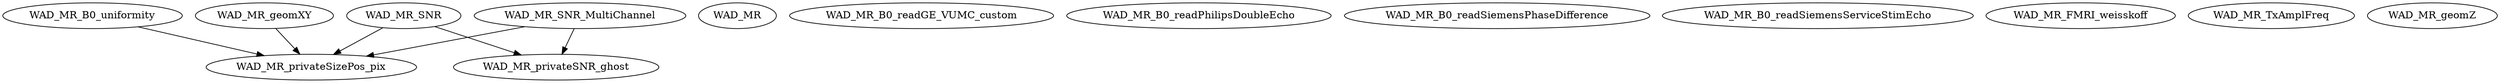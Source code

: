/* Created by mdot for Matlab */
digraph m2html {
  WAD_MR_B0_uniformity -> WAD_MR_privateSizePos_pix;
  WAD_MR_SNR -> WAD_MR_privateSNR_ghost;
  WAD_MR_SNR -> WAD_MR_privateSizePos_pix;
  WAD_MR_SNR_MultiChannel -> WAD_MR_privateSNR_ghost;
  WAD_MR_SNR_MultiChannel -> WAD_MR_privateSizePos_pix;
  WAD_MR_geomXY -> WAD_MR_privateSizePos_pix;

  WAD_MR [URL="WAD_MR.html"];
  WAD_MR_B0_readGE_VUMC_custom [URL="WAD_MR_B0_readGE_VUMC_custom.html"];
  WAD_MR_B0_readPhilipsDoubleEcho [URL="WAD_MR_B0_readPhilipsDoubleEcho.html"];
  WAD_MR_B0_readSiemensPhaseDifference [URL="WAD_MR_B0_readSiemensPhaseDifference.html"];
  WAD_MR_B0_readSiemensServiceStimEcho [URL="WAD_MR_B0_readSiemensServiceStimEcho.html"];
  WAD_MR_B0_uniformity [URL="WAD_MR_B0_uniformity.html"];
  WAD_MR_FMRI_weisskoff [URL="WAD_MR_FMRI_weisskoff.html"];
  WAD_MR_SNR [URL="WAD_MR_SNR.html"];
  WAD_MR_SNR_MultiChannel [URL="WAD_MR_SNR_MultiChannel.html"];
  WAD_MR_TxAmplFreq [URL="WAD_MR_TxAmplFreq.html"];
  WAD_MR_geomXY [URL="WAD_MR_geomXY.html"];
  WAD_MR_geomZ [URL="WAD_MR_geomZ.html"];
  WAD_MR_privateSNR_ghost [URL="WAD_MR_privateSNR_ghost.html"];
  WAD_MR_privateSizePos_pix [URL="WAD_MR_privateSizePos_pix.html"];
}